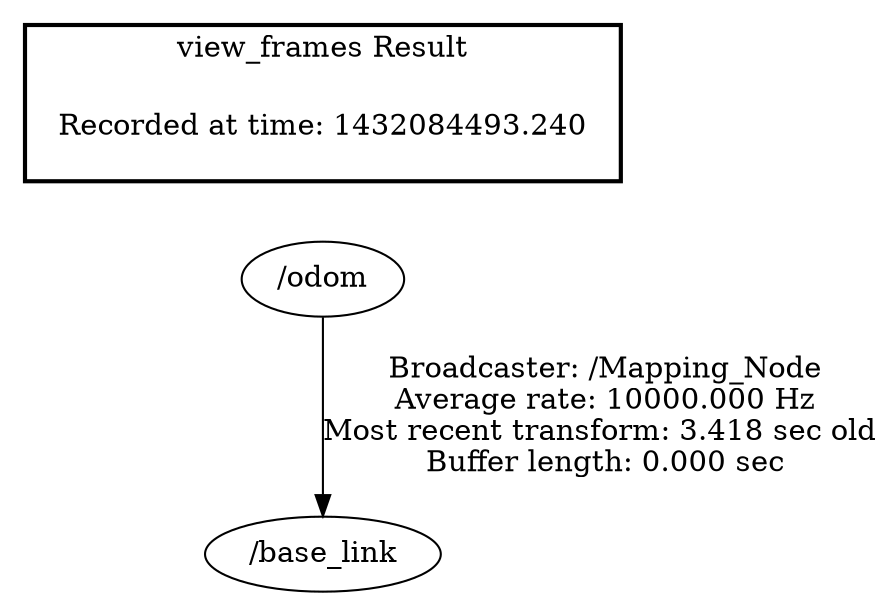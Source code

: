 digraph G {
"/odom" -> "/base_link"[label="Broadcaster: /Mapping_Node\nAverage rate: 10000.000 Hz\nMost recent transform: 3.418 sec old \nBuffer length: 0.000 sec\n"];
edge [style=invis];
 subgraph cluster_legend { style=bold; color=black; label ="view_frames Result";
"Recorded at time: 1432084493.240"[ shape=plaintext ] ;
 }->"/odom";
}